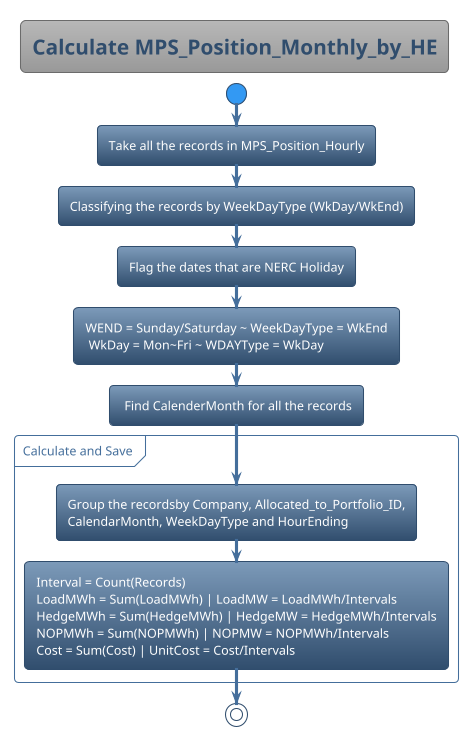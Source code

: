 @startuml MPS-99
!theme spacelab
title Calculate MPS_Position_Monthly_by_HE
start
:Take all the records in MPS_Position_Hourly;
:Classifying the records by WeekDayType (WkDay/WkEnd);
:Flag the dates that are NERC Holiday;
:WEND = Sunday/Saturday ~ WeekDayType = WkEnd
 WkDay = Mon~Fri ~ WDAYType = WkDay;
: Find CalenderMonth for all the records;

partition "Calculate and Save" {
 :Group the recordsby Company, Allocated_to_Portfolio_ID,
 CalendarMonth, WeekDayType and HourEnding;

 :Interval = Count(Records)
 LoadMWh = Sum(LoadMWh) | LoadMW = LoadMWh/Intervals
 HedgeMWh = Sum(HedgeMWh) | HedgeMW = HedgeMWh/Intervals
 NOPMWh = Sum(NOPMWh) | NOPMW = NOPMWh/Intervals
 Cost = Sum(Cost) | UnitCost = Cost/Intervals;
}
stop
@enduml